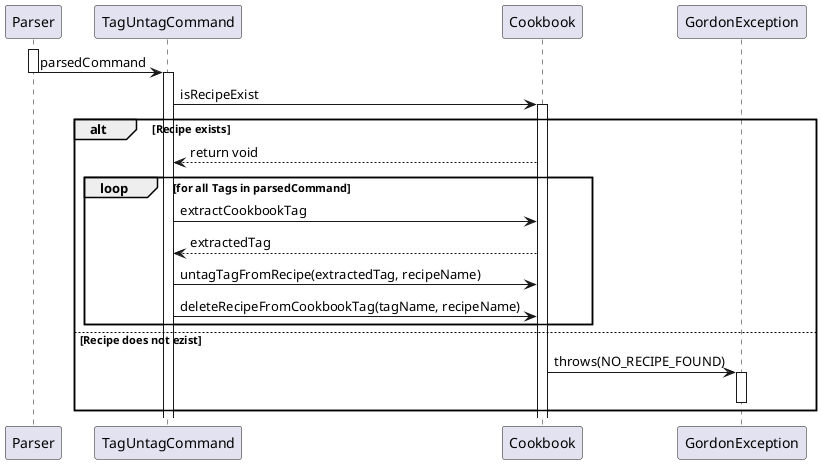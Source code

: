 @startuml
activate Parser
Parser -> TagUntagCommand: parsedCommand
deactivate Parser
activate TagUntagCommand

TagUntagCommand -> Cookbook: isRecipeExist
activate Cookbook

alt Recipe exists
TagUntagCommand <--- Cookbook: return void

loop for all Tags in parsedCommand
TagUntagCommand -> Cookbook: extractCookbookTag
TagUntagCommand <-- Cookbook: extractedTag
TagUntagCommand -> Cookbook: untagTagFromRecipe(extractedTag, recipeName)
TagUntagCommand -> Cookbook: deleteRecipeFromCookbookTag(tagName, recipeName)
end


else Recipe does not ezist
Cookbook -> GordonException: throws(NO_RECIPE_FOUND)
activate GordonException
deactivate GordonException

end
@enduml